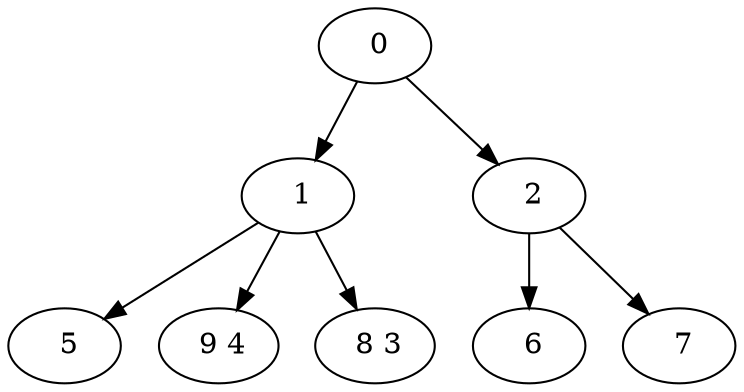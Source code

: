 digraph mytree {
" 0" -> " 1";
" 0" -> " 2";
" 1" -> " 5";
" 1" -> " 9 4";
" 1" -> " 8 3";
" 2" -> " 6";
" 2" -> " 7";
" 5";
" 9 4";
" 8 3";
" 6";
" 7";
}
